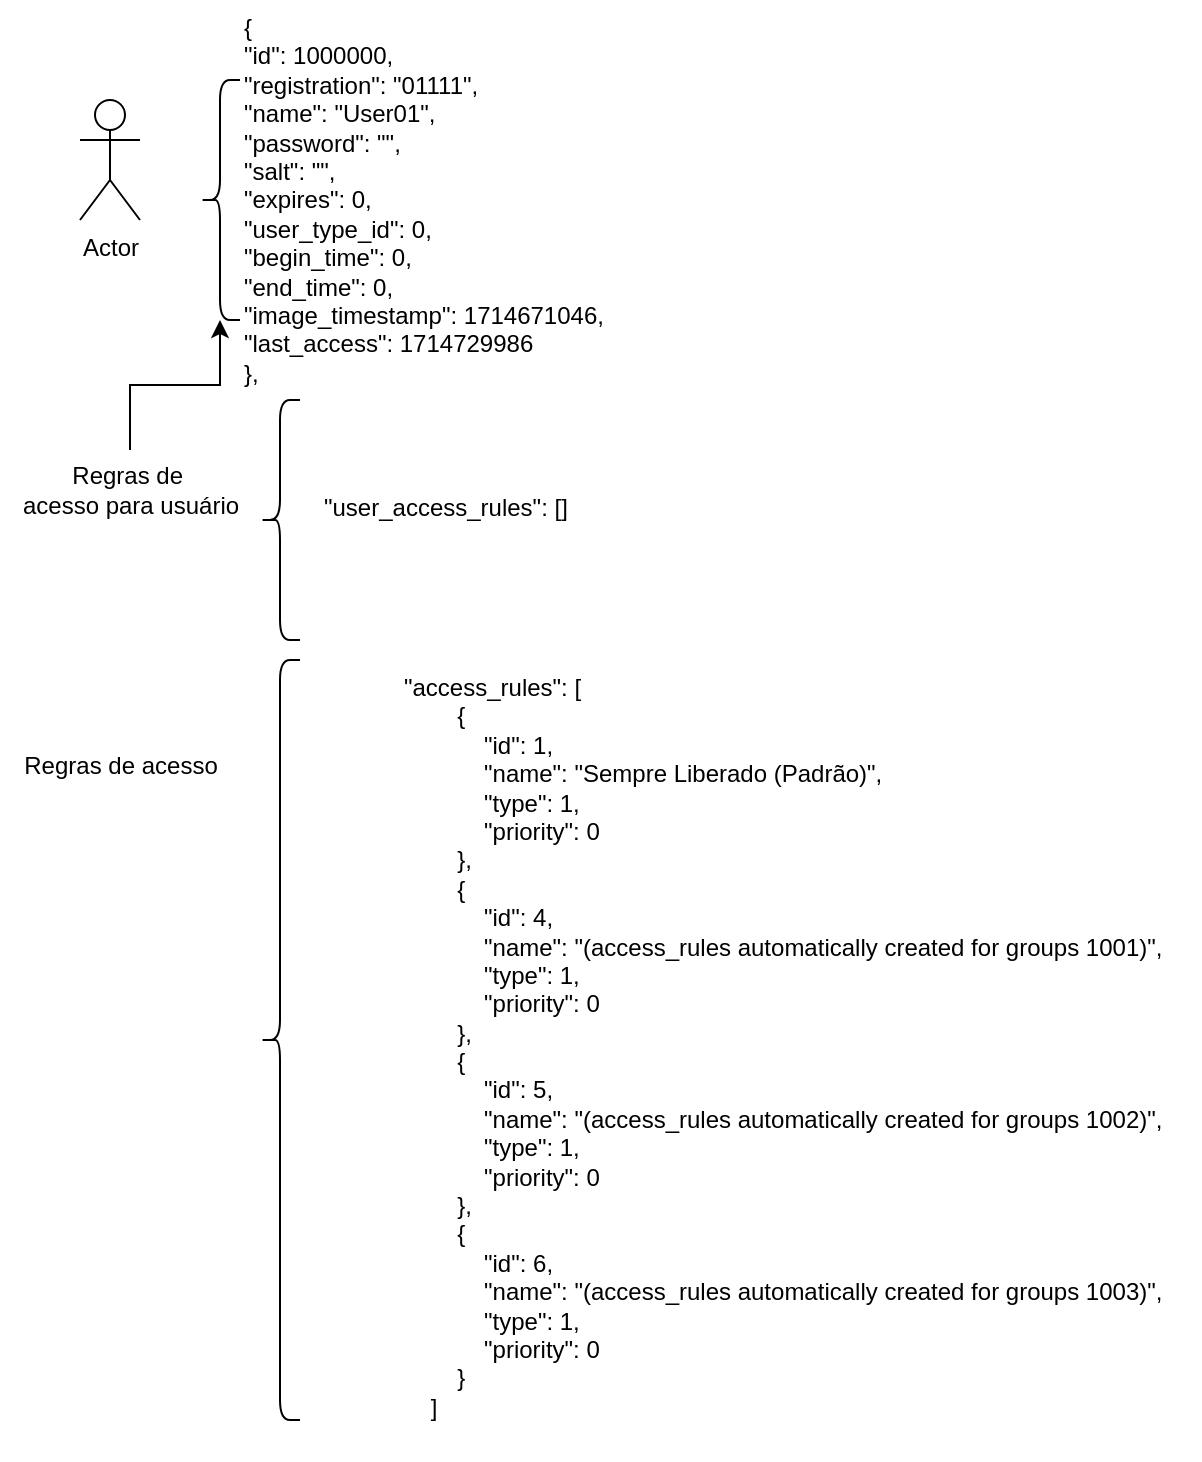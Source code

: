 <mxfile version="24.0.5" type="github">
  <diagram name="Página-1" id="3TbgN4hxx0ZxHx1WSeb2">
    <mxGraphModel dx="1913" dy="1187" grid="1" gridSize="10" guides="1" tooltips="1" connect="1" arrows="1" fold="1" page="1" pageScale="1" pageWidth="827" pageHeight="1169" math="0" shadow="0">
      <root>
        <mxCell id="0" />
        <mxCell id="1" parent="0" />
        <mxCell id="Lz4Zl00iW3XlrXrYM9Rd-1" value="" style="shape=curlyBracket;whiteSpace=wrap;html=1;rounded=1;labelPosition=left;verticalLabelPosition=middle;align=right;verticalAlign=middle;" vertex="1" parent="1">
          <mxGeometry x="140" y="210" width="20" height="120" as="geometry" />
        </mxCell>
        <mxCell id="Lz4Zl00iW3XlrXrYM9Rd-2" value="Actor" style="shape=umlActor;verticalLabelPosition=bottom;verticalAlign=top;html=1;outlineConnect=0;" vertex="1" parent="1">
          <mxGeometry x="50" y="60" width="30" height="60" as="geometry" />
        </mxCell>
        <mxCell id="Lz4Zl00iW3XlrXrYM9Rd-3" value="{&#xa;&#x9;&#x9;&#x9;&quot;id&quot;: 1000000,&#xa;&#x9;&#x9;&#x9;&quot;registration&quot;: &quot;01111&quot;,&#xa;&#x9;&#x9;&#x9;&quot;name&quot;: &quot;User01&quot;,&#xa;&#x9;&#x9;&#x9;&quot;password&quot;: &quot;&quot;,&#xa;&#x9;&#x9;&#x9;&quot;salt&quot;: &quot;&quot;,&#xa;&#x9;&#x9;&#x9;&quot;expires&quot;: 0,&#xa;&#x9;&#x9;&#x9;&quot;user_type_id&quot;: 0,&#xa;&#x9;&#x9;&#x9;&quot;begin_time&quot;: 0,&#xa;&#x9;&#x9;&#x9;&quot;end_time&quot;: 0,&#xa;&#x9;&#x9;&#x9;&quot;image_timestamp&quot;: 1714671046,&#xa;&#x9;&#x9;&#x9;&quot;last_access&quot;: 1714729986&#xa;&#x9;&#x9;}," style="text;whiteSpace=wrap;html=1;" vertex="1" parent="1">
          <mxGeometry x="130" y="10" width="210" height="210" as="geometry" />
        </mxCell>
        <mxCell id="Lz4Zl00iW3XlrXrYM9Rd-4" value="" style="shape=curlyBracket;whiteSpace=wrap;html=1;rounded=1;labelPosition=left;verticalLabelPosition=middle;align=right;verticalAlign=middle;" vertex="1" parent="1">
          <mxGeometry x="110" y="50" width="20" height="120" as="geometry" />
        </mxCell>
        <mxCell id="Lz4Zl00iW3XlrXrYM9Rd-7" value="" style="edgeStyle=orthogonalEdgeStyle;rounded=0;orthogonalLoop=1;jettySize=auto;html=1;" edge="1" parent="1" source="Lz4Zl00iW3XlrXrYM9Rd-5" target="Lz4Zl00iW3XlrXrYM9Rd-4">
          <mxGeometry relative="1" as="geometry" />
        </mxCell>
        <mxCell id="Lz4Zl00iW3XlrXrYM9Rd-5" value="Regras de&amp;nbsp;&lt;div&gt;acesso para usuário&lt;/div&gt;" style="text;html=1;align=center;verticalAlign=middle;resizable=0;points=[];autosize=1;strokeColor=none;fillColor=none;" vertex="1" parent="1">
          <mxGeometry x="10" y="235" width="130" height="40" as="geometry" />
        </mxCell>
        <mxCell id="Lz4Zl00iW3XlrXrYM9Rd-8" value="&quot;user_access_rules&quot;: []" style="text;whiteSpace=wrap;" vertex="1" parent="1">
          <mxGeometry x="170" y="250" width="160" height="40" as="geometry" />
        </mxCell>
        <mxCell id="Lz4Zl00iW3XlrXrYM9Rd-9" value="Regras de acesso" style="text;html=1;align=center;verticalAlign=middle;resizable=0;points=[];autosize=1;strokeColor=none;fillColor=none;" vertex="1" parent="1">
          <mxGeometry x="10" y="378" width="120" height="30" as="geometry" />
        </mxCell>
        <mxCell id="Lz4Zl00iW3XlrXrYM9Rd-10" value="" style="shape=curlyBracket;whiteSpace=wrap;html=1;rounded=1;labelPosition=left;verticalLabelPosition=middle;align=right;verticalAlign=middle;" vertex="1" parent="1">
          <mxGeometry x="140" y="340" width="20" height="380" as="geometry" />
        </mxCell>
        <mxCell id="Lz4Zl00iW3XlrXrYM9Rd-11" value="&quot;access_rules&quot;: [&#xa;        {&#xa;            &quot;id&quot;: 1,&#xa;            &quot;name&quot;: &quot;Sempre Liberado (Padrão)&quot;,&#xa;            &quot;type&quot;: 1,&#xa;            &quot;priority&quot;: 0&#xa;        },&#xa;        {&#xa;            &quot;id&quot;: 4,&#xa;            &quot;name&quot;: &quot;(access_rules automatically created for groups 1001)&quot;,&#xa;            &quot;type&quot;: 1,&#xa;            &quot;priority&quot;: 0&#xa;        },&#xa;        {&#xa;            &quot;id&quot;: 5,&#xa;            &quot;name&quot;: &quot;(access_rules automatically created for groups 1002)&quot;,&#xa;            &quot;type&quot;: 1,&#xa;            &quot;priority&quot;: 0&#xa;        },&#xa;        {&#xa;            &quot;id&quot;: 6,&#xa;            &quot;name&quot;: &quot;(access_rules automatically created for groups 1003)&quot;,&#xa;            &quot;type&quot;: 1,&#xa;            &quot;priority&quot;: 0&#xa;        }&#xa;    ]" style="text;whiteSpace=wrap;" vertex="1" parent="1">
          <mxGeometry x="210" y="340" width="400" height="400" as="geometry" />
        </mxCell>
      </root>
    </mxGraphModel>
  </diagram>
</mxfile>
